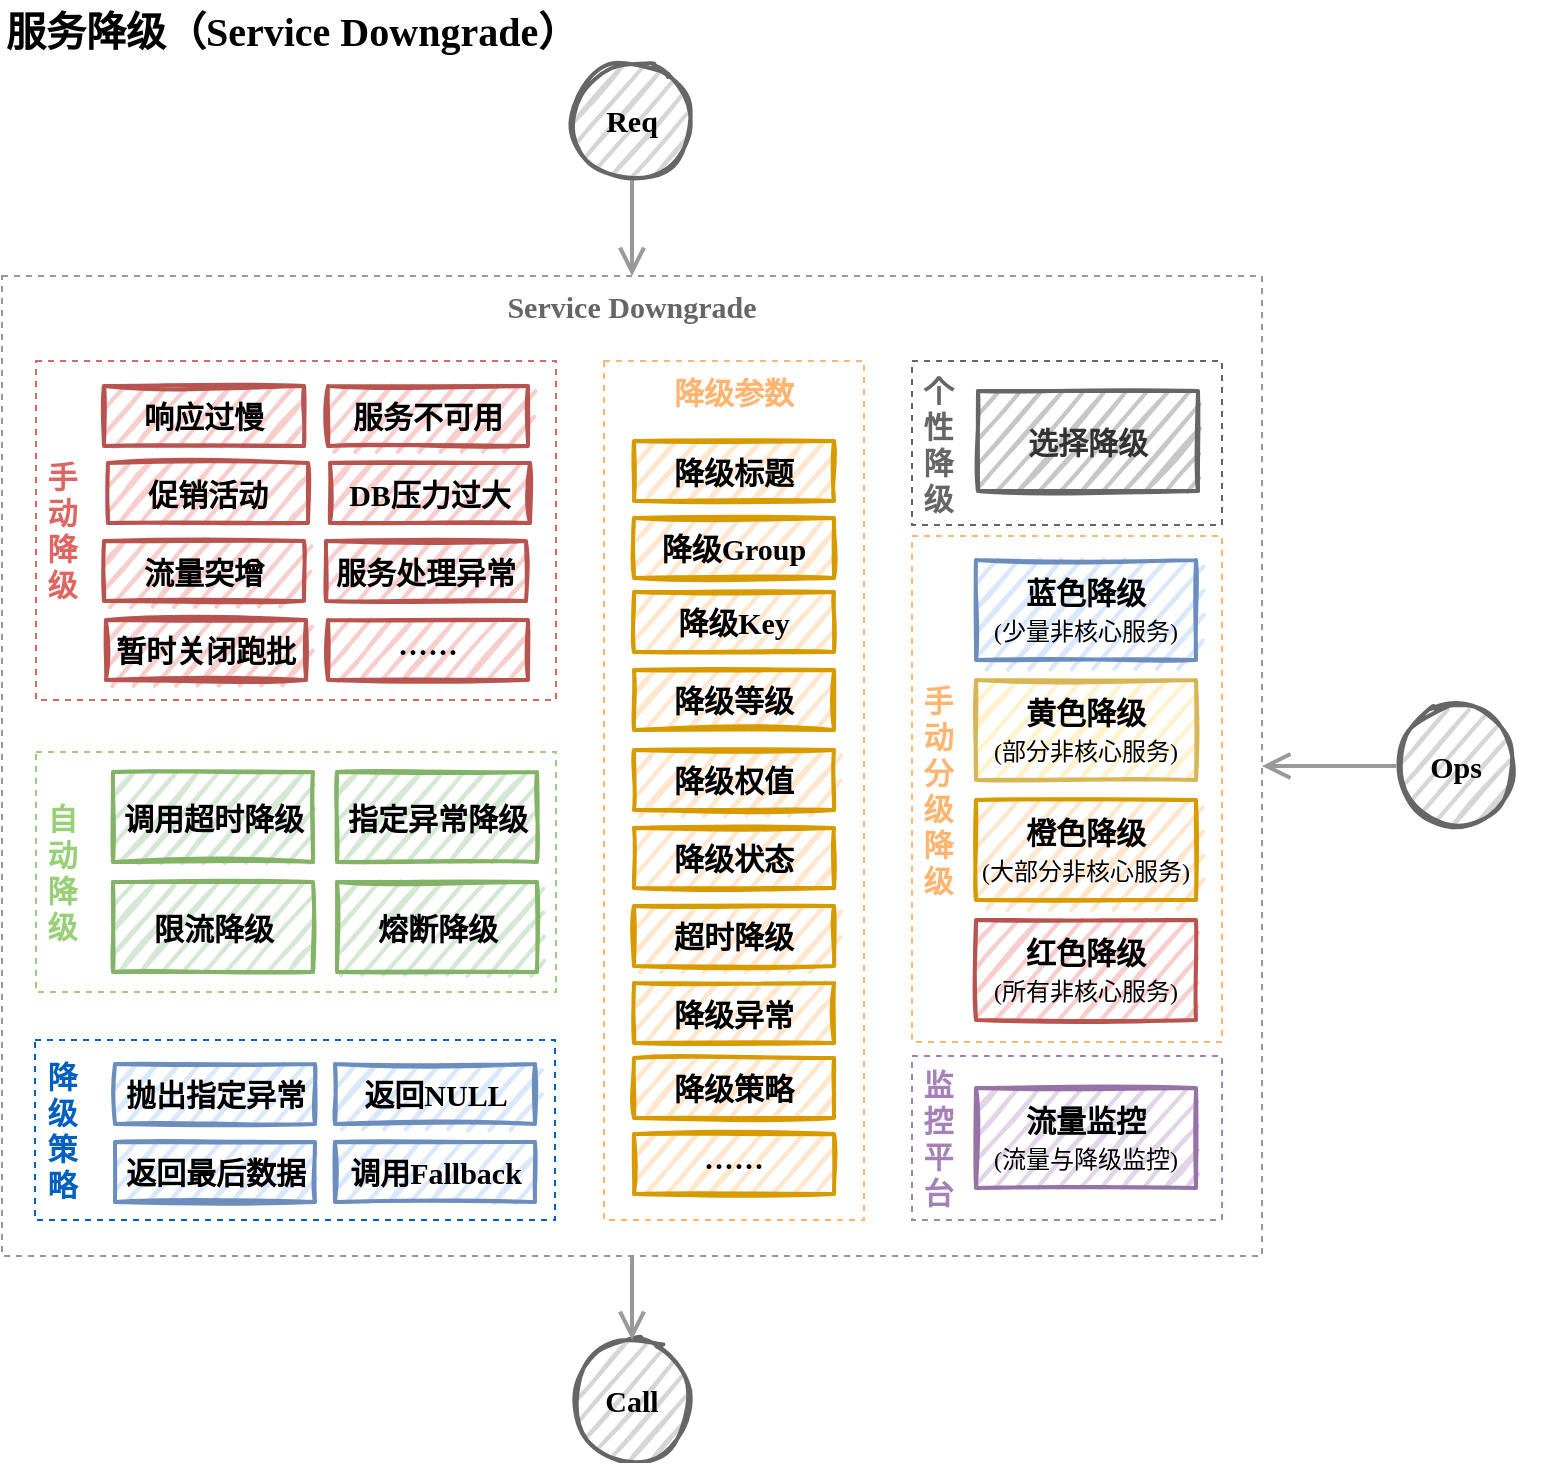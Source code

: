<mxfile version="13.9.9" type="device"><diagram id="91Y2fs9fGMTreFzMH5EW" name="第 1 页"><mxGraphModel dx="259" dy="-363" grid="1" gridSize="10" guides="1" tooltips="1" connect="1" arrows="1" fold="1" page="1" pageScale="1" pageWidth="827" pageHeight="1169" math="0" shadow="0"><root><mxCell id="0"/><mxCell id="1" parent="0"/><mxCell id="Y2HZ1yZ-WEyHkAilSgXK-1" value="" style="group" vertex="1" connectable="0" parent="1"><mxGeometry x="870" y="1230" width="761" height="730" as="geometry"/></mxCell><mxCell id="Y2HZ1yZ-WEyHkAilSgXK-2" value="&lt;b&gt;Service Downgrade&lt;/b&gt;" style="whiteSpace=wrap;html=1;fontFamily=Comic Sans MS;fontSize=15;strokeWidth=1;sketch=0;fillWeight=2;hachureGap=8;fillStyle=auto;dashed=1;fillColor=none;align=center;verticalAlign=top;strokeColor=#999999;fontColor=#666666;" vertex="1" parent="Y2HZ1yZ-WEyHkAilSgXK-1"><mxGeometry y="138" width="630" height="490" as="geometry"/></mxCell><mxCell id="Y2HZ1yZ-WEyHkAilSgXK-3" value="&lt;b&gt;&amp;nbsp;监&lt;br&gt;&amp;nbsp;控&lt;br&gt;&amp;nbsp;平&lt;br&gt;&amp;nbsp;台&lt;/b&gt;" style="whiteSpace=wrap;html=1;fontFamily=Comic Sans MS;fontSize=15;strokeWidth=1;sketch=0;fillWeight=2;hachureGap=8;fillStyle=auto;dashed=1;fillColor=none;align=left;verticalAlign=middle;strokeColor=#A680B8;fontColor=#A680B8;" vertex="1" parent="Y2HZ1yZ-WEyHkAilSgXK-1"><mxGeometry x="455" y="528" width="155" height="82" as="geometry"/></mxCell><mxCell id="Y2HZ1yZ-WEyHkAilSgXK-4" value="&lt;b&gt;&amp;nbsp;降&lt;br&gt;&amp;nbsp;级&lt;br&gt;&amp;nbsp;策&lt;br&gt;&amp;nbsp;略&lt;/b&gt;" style="whiteSpace=wrap;html=1;fontFamily=Comic Sans MS;fontSize=15;strokeWidth=1;sketch=0;fillWeight=2;hachureGap=8;fillStyle=auto;dashed=1;fillColor=none;align=left;verticalAlign=middle;fontColor=#0060BF;strokeColor=#0060BF;" vertex="1" parent="Y2HZ1yZ-WEyHkAilSgXK-1"><mxGeometry x="16.5" y="520" width="260" height="90" as="geometry"/></mxCell><mxCell id="Y2HZ1yZ-WEyHkAilSgXK-5" value="&lt;b&gt;&amp;nbsp;手&lt;br&gt;&amp;nbsp;动&lt;br&gt;&amp;nbsp;分&lt;br&gt;&amp;nbsp;级&lt;br&gt;&amp;nbsp;降&lt;br&gt;&amp;nbsp;级&lt;/b&gt;" style="whiteSpace=wrap;html=1;fontFamily=Comic Sans MS;fontSize=15;strokeWidth=1;sketch=0;fillWeight=2;hachureGap=8;fillStyle=auto;dashed=1;fillColor=none;align=left;verticalAlign=middle;strokeColor=#FFB570;fontColor=#FFB570;" vertex="1" parent="Y2HZ1yZ-WEyHkAilSgXK-1"><mxGeometry x="455" y="268" width="155" height="253" as="geometry"/></mxCell><mxCell id="Y2HZ1yZ-WEyHkAilSgXK-6" value="&lt;b&gt;&amp;nbsp;个&lt;br&gt;&amp;nbsp;性&lt;br&gt;&amp;nbsp;降&lt;br&gt;&amp;nbsp;级&lt;/b&gt;" style="whiteSpace=wrap;html=1;fontFamily=Comic Sans MS;fontSize=15;strokeWidth=1;sketch=0;fillWeight=2;hachureGap=8;fillStyle=auto;dashed=1;fillColor=none;align=left;verticalAlign=middle;strokeColor=#666666;fontColor=#666666;" vertex="1" parent="Y2HZ1yZ-WEyHkAilSgXK-1"><mxGeometry x="455" y="180.5" width="155" height="82" as="geometry"/></mxCell><mxCell id="Y2HZ1yZ-WEyHkAilSgXK-7" value="&lt;b&gt;&amp;nbsp;手&lt;br&gt;&amp;nbsp;动&lt;br&gt;&amp;nbsp;降&lt;br&gt;&amp;nbsp;级&lt;br&gt;&lt;/b&gt;" style="whiteSpace=wrap;html=1;fontFamily=Comic Sans MS;fontSize=15;strokeWidth=1;sketch=0;fillWeight=2;hachureGap=8;fillStyle=auto;dashed=1;fillColor=none;align=left;verticalAlign=middle;strokeColor=#DE6561;fontColor=#DE6561;" vertex="1" parent="Y2HZ1yZ-WEyHkAilSgXK-1"><mxGeometry x="17" y="180.5" width="260" height="169.5" as="geometry"/></mxCell><mxCell id="Y2HZ1yZ-WEyHkAilSgXK-8" value="" style="edgeStyle=orthogonalEdgeStyle;rounded=0;orthogonalLoop=1;jettySize=auto;html=1;fontFamily=Lucida Console;fontColor=#666666;entryX=0.5;entryY=0;entryDx=0;entryDy=0;endArrow=open;endFill=0;strokeWidth=2;endSize=10;startSize=10;strokeColor=#999999;" edge="1" parent="Y2HZ1yZ-WEyHkAilSgXK-1" source="Y2HZ1yZ-WEyHkAilSgXK-9" target="Y2HZ1yZ-WEyHkAilSgXK-2"><mxGeometry relative="1" as="geometry"><mxPoint x="357" y="120" as="targetPoint"/></mxGeometry></mxCell><mxCell id="Y2HZ1yZ-WEyHkAilSgXK-9" value="&lt;font color=&quot;#000000&quot;&gt;&lt;b&gt;Req&lt;/b&gt;&lt;/font&gt;" style="ellipse;whiteSpace=wrap;html=1;fontFamily=Comic Sans MS;fontSize=15;strokeColor=#666666;strokeWidth=2;sketch=1;fillWeight=2;hachureGap=8;fillStyle=auto;fontColor=#333333;fillColor=#D6D6D6;" vertex="1" parent="Y2HZ1yZ-WEyHkAilSgXK-1"><mxGeometry x="285" y="30" width="60" height="60" as="geometry"/></mxCell><mxCell id="Y2HZ1yZ-WEyHkAilSgXK-10" value="服务降级（Service Downgrade）" style="text;html=1;align=left;verticalAlign=middle;resizable=0;points=[];autosize=1;fontSize=20;fontFamily=Comic Sans MS;fontStyle=1;rotation=0;" vertex="1" parent="Y2HZ1yZ-WEyHkAilSgXK-1"><mxGeometry width="320" height="30" as="geometry"/></mxCell><mxCell id="Y2HZ1yZ-WEyHkAilSgXK-11" value="&lt;font color=&quot;#000000&quot;&gt;&lt;b&gt;Call&lt;/b&gt;&lt;/font&gt;" style="ellipse;whiteSpace=wrap;html=1;fontFamily=Comic Sans MS;fontSize=15;strokeColor=#666666;strokeWidth=2;sketch=1;fillWeight=2;hachureGap=8;fillStyle=auto;fontColor=#333333;fillColor=#D6D6D6;" vertex="1" parent="Y2HZ1yZ-WEyHkAilSgXK-1"><mxGeometry x="285" y="670" width="60" height="60" as="geometry"/></mxCell><mxCell id="Y2HZ1yZ-WEyHkAilSgXK-12" value="" style="edgeStyle=orthogonalEdgeStyle;rounded=0;orthogonalLoop=1;jettySize=auto;html=1;startSize=10;endArrow=open;endFill=0;endSize=10;strokeColor=#999999;strokeWidth=2;fontFamily=Lucida Console;fontColor=#666666;" edge="1" parent="Y2HZ1yZ-WEyHkAilSgXK-1" source="Y2HZ1yZ-WEyHkAilSgXK-2" target="Y2HZ1yZ-WEyHkAilSgXK-11"><mxGeometry relative="1" as="geometry"/></mxCell><mxCell id="Y2HZ1yZ-WEyHkAilSgXK-13" value="&lt;span style=&quot;font-size: 15px&quot;&gt;响应过慢&lt;/span&gt;" style="whiteSpace=wrap;html=1;fontFamily=Comic Sans MS;fontSize=15;strokeWidth=2;fillColor=#f8cecc;sketch=1;fillWeight=2;hachureGap=8;fillStyle=auto;strokeColor=#b85450;fontStyle=1" vertex="1" parent="Y2HZ1yZ-WEyHkAilSgXK-1"><mxGeometry x="51" y="193" width="100" height="30" as="geometry"/></mxCell><mxCell id="Y2HZ1yZ-WEyHkAilSgXK-14" value="&lt;span style=&quot;font-size: 15px&quot;&gt;服务不可用&lt;/span&gt;" style="whiteSpace=wrap;html=1;fontFamily=Comic Sans MS;fontSize=15;strokeWidth=2;fillColor=#f8cecc;sketch=1;fillWeight=2;hachureGap=8;fillStyle=auto;strokeColor=#b85450;fontStyle=1" vertex="1" parent="Y2HZ1yZ-WEyHkAilSgXK-1"><mxGeometry x="163" y="193" width="100" height="30" as="geometry"/></mxCell><mxCell id="Y2HZ1yZ-WEyHkAilSgXK-15" value="DB压力过大" style="whiteSpace=wrap;html=1;fontFamily=Comic Sans MS;fontSize=15;strokeWidth=2;fillColor=#f8cecc;sketch=1;fillWeight=2;hachureGap=8;fillStyle=auto;strokeColor=#b85450;fontStyle=1" vertex="1" parent="Y2HZ1yZ-WEyHkAilSgXK-1"><mxGeometry x="164" y="231.5" width="100" height="30" as="geometry"/></mxCell><mxCell id="Y2HZ1yZ-WEyHkAilSgXK-16" value="&lt;span style=&quot;font-size: 15px&quot;&gt;促销活动&lt;/span&gt;" style="whiteSpace=wrap;html=1;fontFamily=Comic Sans MS;fontSize=15;strokeWidth=2;fillColor=#f8cecc;sketch=1;fillWeight=2;hachureGap=8;fillStyle=auto;strokeColor=#b85450;fontStyle=1" vertex="1" parent="Y2HZ1yZ-WEyHkAilSgXK-1"><mxGeometry x="53" y="231.5" width="100" height="30" as="geometry"/></mxCell><mxCell id="Y2HZ1yZ-WEyHkAilSgXK-17" value="蓝色降级&lt;br&gt;&lt;font style=&quot;font-size: 12px ; font-weight: normal&quot;&gt;(少量非核心服务)&lt;/font&gt;" style="whiteSpace=wrap;html=1;fontFamily=Comic Sans MS;fontSize=15;strokeWidth=2;fillColor=#dae8fc;sketch=1;fillWeight=2;hachureGap=8;fillStyle=auto;strokeColor=#6c8ebf;fontStyle=1" vertex="1" parent="Y2HZ1yZ-WEyHkAilSgXK-1"><mxGeometry x="487" y="280" width="110" height="50" as="geometry"/></mxCell><mxCell id="Y2HZ1yZ-WEyHkAilSgXK-18" value="黄色降级&lt;br&gt;&lt;font style=&quot;font-size: 12px ; font-weight: normal&quot;&gt;(部分非核心服务)&lt;/font&gt;" style="whiteSpace=wrap;html=1;fontFamily=Comic Sans MS;fontSize=15;strokeWidth=2;fillColor=#fff2cc;sketch=1;fillWeight=2;hachureGap=8;fillStyle=auto;strokeColor=#d6b656;fontStyle=1" vertex="1" parent="Y2HZ1yZ-WEyHkAilSgXK-1"><mxGeometry x="487" y="340" width="110" height="50" as="geometry"/></mxCell><mxCell id="Y2HZ1yZ-WEyHkAilSgXK-19" value="橙色降级&lt;br&gt;&lt;font style=&quot;font-size: 12px ; font-weight: normal&quot;&gt;(大部分非核心服务)&lt;/font&gt;" style="whiteSpace=wrap;html=1;fontFamily=Comic Sans MS;fontSize=15;strokeWidth=2;fillColor=#ffe6cc;sketch=1;fillWeight=2;hachureGap=8;fillStyle=auto;strokeColor=#d79b00;fontStyle=1" vertex="1" parent="Y2HZ1yZ-WEyHkAilSgXK-1"><mxGeometry x="487" y="400" width="110" height="50" as="geometry"/></mxCell><mxCell id="Y2HZ1yZ-WEyHkAilSgXK-20" value="红色降级&lt;br&gt;&lt;font style=&quot;font-size: 12px ; font-weight: normal&quot;&gt;(所有非核心服务)&lt;/font&gt;" style="whiteSpace=wrap;html=1;fontFamily=Comic Sans MS;fontSize=15;strokeWidth=2;fillColor=#f8cecc;sketch=1;fillWeight=2;hachureGap=8;fillStyle=auto;strokeColor=#b85450;fontStyle=1" vertex="1" parent="Y2HZ1yZ-WEyHkAilSgXK-1"><mxGeometry x="487" y="460" width="110" height="50" as="geometry"/></mxCell><mxCell id="Y2HZ1yZ-WEyHkAilSgXK-21" value="" style="edgeStyle=orthogonalEdgeStyle;rounded=0;orthogonalLoop=1;jettySize=auto;html=1;startSize=10;endArrow=open;endFill=0;endSize=10;strokeColor=#999999;strokeWidth=2;fontFamily=Lucida Console;fontColor=#666666;entryX=1;entryY=0.5;entryDx=0;entryDy=0;" edge="1" parent="Y2HZ1yZ-WEyHkAilSgXK-1" source="Y2HZ1yZ-WEyHkAilSgXK-22" target="Y2HZ1yZ-WEyHkAilSgXK-2"><mxGeometry relative="1" as="geometry"/></mxCell><mxCell id="Y2HZ1yZ-WEyHkAilSgXK-22" value="&lt;font color=&quot;#000000&quot;&gt;&lt;b&gt;Ops&lt;/b&gt;&lt;/font&gt;" style="ellipse;whiteSpace=wrap;html=1;fontFamily=Comic Sans MS;fontSize=15;strokeColor=#666666;strokeWidth=2;sketch=1;fillWeight=2;hachureGap=8;fillStyle=auto;fontColor=#333333;fillColor=#D6D6D6;" vertex="1" parent="Y2HZ1yZ-WEyHkAilSgXK-1"><mxGeometry x="697" y="353" width="60" height="60" as="geometry"/></mxCell><mxCell id="Y2HZ1yZ-WEyHkAilSgXK-23" value="选择降级" style="whiteSpace=wrap;html=1;fontFamily=Comic Sans MS;fontSize=15;strokeWidth=2;sketch=1;fillWeight=2;hachureGap=8;fillStyle=auto;strokeColor=#666666;fontStyle=1;fontColor=#333333;fillColor=#C7C7C7;" vertex="1" parent="Y2HZ1yZ-WEyHkAilSgXK-1"><mxGeometry x="488" y="195.5" width="110" height="50" as="geometry"/></mxCell><mxCell id="Y2HZ1yZ-WEyHkAilSgXK-24" value="&lt;b&gt;&amp;nbsp;自&lt;br&gt;&amp;nbsp;动&lt;br&gt;&amp;nbsp;降&lt;br&gt;&amp;nbsp;级&lt;br&gt;&lt;/b&gt;" style="whiteSpace=wrap;html=1;fontFamily=Comic Sans MS;fontSize=15;strokeWidth=1;sketch=0;fillWeight=2;hachureGap=8;fillStyle=auto;dashed=1;fillColor=none;align=left;verticalAlign=middle;fontColor=#97D077;strokeColor=#97D077;" vertex="1" parent="Y2HZ1yZ-WEyHkAilSgXK-1"><mxGeometry x="17" y="376" width="260" height="120" as="geometry"/></mxCell><mxCell id="Y2HZ1yZ-WEyHkAilSgXK-25" value="调用超时降级" style="whiteSpace=wrap;html=1;fontFamily=Comic Sans MS;fontSize=15;strokeWidth=2;fillColor=#d5e8d4;sketch=1;fillWeight=2;hachureGap=8;fillStyle=auto;strokeColor=#82b366;fontStyle=1" vertex="1" parent="Y2HZ1yZ-WEyHkAilSgXK-1"><mxGeometry x="55.5" y="386" width="100" height="45" as="geometry"/></mxCell><mxCell id="Y2HZ1yZ-WEyHkAilSgXK-26" value="指定异常降级" style="whiteSpace=wrap;html=1;fontFamily=Comic Sans MS;fontSize=15;strokeWidth=2;fillColor=#d5e8d4;sketch=1;fillWeight=2;hachureGap=8;fillStyle=auto;strokeColor=#82b366;fontStyle=1" vertex="1" parent="Y2HZ1yZ-WEyHkAilSgXK-1"><mxGeometry x="167.5" y="386" width="100" height="45" as="geometry"/></mxCell><mxCell id="Y2HZ1yZ-WEyHkAilSgXK-27" value="熔断降级" style="whiteSpace=wrap;html=1;fontFamily=Comic Sans MS;fontSize=15;strokeWidth=2;fillColor=#d5e8d4;sketch=1;fillWeight=2;hachureGap=8;fillStyle=auto;strokeColor=#82b366;fontStyle=1" vertex="1" parent="Y2HZ1yZ-WEyHkAilSgXK-1"><mxGeometry x="167.5" y="441" width="100" height="45" as="geometry"/></mxCell><mxCell id="Y2HZ1yZ-WEyHkAilSgXK-28" value="&lt;span style=&quot;font-size: 15px&quot;&gt;限流降级&lt;/span&gt;" style="whiteSpace=wrap;html=1;fontFamily=Comic Sans MS;fontSize=15;strokeWidth=2;fillColor=#d5e8d4;sketch=1;fillWeight=2;hachureGap=8;fillStyle=auto;strokeColor=#82b366;fontStyle=1" vertex="1" parent="Y2HZ1yZ-WEyHkAilSgXK-1"><mxGeometry x="55.5" y="441" width="100" height="45" as="geometry"/></mxCell><mxCell id="Y2HZ1yZ-WEyHkAilSgXK-29" value="服务处理异常" style="whiteSpace=wrap;html=1;fontFamily=Comic Sans MS;fontSize=15;strokeWidth=2;fillColor=#f8cecc;sketch=1;fillWeight=2;hachureGap=8;fillStyle=auto;strokeColor=#b85450;fontStyle=1" vertex="1" parent="Y2HZ1yZ-WEyHkAilSgXK-1"><mxGeometry x="162" y="270.5" width="100" height="30" as="geometry"/></mxCell><mxCell id="Y2HZ1yZ-WEyHkAilSgXK-30" value="&lt;span style=&quot;font-size: 15px&quot;&gt;流量突增&lt;/span&gt;" style="whiteSpace=wrap;html=1;fontFamily=Comic Sans MS;fontSize=15;strokeWidth=2;fillColor=#f8cecc;sketch=1;fillWeight=2;hachureGap=8;fillStyle=auto;strokeColor=#b85450;fontStyle=1" vertex="1" parent="Y2HZ1yZ-WEyHkAilSgXK-1"><mxGeometry x="51" y="270.5" width="100" height="30" as="geometry"/></mxCell><mxCell id="Y2HZ1yZ-WEyHkAilSgXK-31" value="······" style="whiteSpace=wrap;html=1;fontFamily=Comic Sans MS;fontSize=15;strokeWidth=2;fillColor=#f8cecc;sketch=1;fillWeight=2;hachureGap=8;fillStyle=auto;strokeColor=#b85450;fontStyle=1" vertex="1" parent="Y2HZ1yZ-WEyHkAilSgXK-1"><mxGeometry x="163" y="310" width="100" height="30" as="geometry"/></mxCell><mxCell id="Y2HZ1yZ-WEyHkAilSgXK-32" value="&lt;span style=&quot;font-size: 15px&quot;&gt;暂时关闭跑批&lt;/span&gt;" style="whiteSpace=wrap;html=1;fontFamily=Comic Sans MS;fontSize=15;strokeWidth=2;fillColor=#f8cecc;sketch=1;fillWeight=2;hachureGap=8;fillStyle=auto;strokeColor=#b85450;fontStyle=1" vertex="1" parent="Y2HZ1yZ-WEyHkAilSgXK-1"><mxGeometry x="52" y="310" width="100" height="30" as="geometry"/></mxCell><mxCell id="Y2HZ1yZ-WEyHkAilSgXK-33" value="&lt;b&gt;降级参数&lt;/b&gt;" style="whiteSpace=wrap;html=1;fontFamily=Comic Sans MS;fontSize=15;strokeWidth=1;sketch=0;fillWeight=2;hachureGap=8;fillStyle=auto;dashed=1;fillColor=none;align=center;verticalAlign=top;strokeColor=#FFB570;fontColor=#FFB570;" vertex="1" parent="Y2HZ1yZ-WEyHkAilSgXK-1"><mxGeometry x="301" y="180.5" width="130" height="429.5" as="geometry"/></mxCell><mxCell id="Y2HZ1yZ-WEyHkAilSgXK-34" value="降级Group" style="whiteSpace=wrap;html=1;fontFamily=Comic Sans MS;fontSize=15;strokeWidth=2;sketch=1;fillWeight=2;hachureGap=8;fillStyle=auto;fontStyle=1;fillColor=#ffe6cc;strokeColor=#d79b00;" vertex="1" parent="Y2HZ1yZ-WEyHkAilSgXK-1"><mxGeometry x="316" y="259" width="100" height="30" as="geometry"/></mxCell><mxCell id="Y2HZ1yZ-WEyHkAilSgXK-35" value="降级权值" style="whiteSpace=wrap;html=1;fontFamily=Comic Sans MS;fontSize=15;strokeWidth=2;sketch=1;fillWeight=2;hachureGap=8;fillStyle=auto;fontStyle=1;fillColor=#ffe6cc;strokeColor=#d79b00;" vertex="1" parent="Y2HZ1yZ-WEyHkAilSgXK-1"><mxGeometry x="316" y="375" width="100" height="30" as="geometry"/></mxCell><mxCell id="Y2HZ1yZ-WEyHkAilSgXK-36" value="降级等级" style="whiteSpace=wrap;html=1;fontFamily=Comic Sans MS;fontSize=15;strokeWidth=2;sketch=1;fillWeight=2;hachureGap=8;fillStyle=auto;fontStyle=1;fillColor=#ffe6cc;strokeColor=#d79b00;" vertex="1" parent="Y2HZ1yZ-WEyHkAilSgXK-1"><mxGeometry x="316" y="335" width="100" height="30" as="geometry"/></mxCell><mxCell id="Y2HZ1yZ-WEyHkAilSgXK-37" value="降级Key" style="whiteSpace=wrap;html=1;fontFamily=Comic Sans MS;fontSize=15;strokeWidth=2;sketch=1;fillWeight=2;hachureGap=8;fillStyle=auto;fontStyle=1;fillColor=#ffe6cc;strokeColor=#d79b00;" vertex="1" parent="Y2HZ1yZ-WEyHkAilSgXK-1"><mxGeometry x="316" y="296" width="100" height="30" as="geometry"/></mxCell><mxCell id="Y2HZ1yZ-WEyHkAilSgXK-38" style="edgeStyle=orthogonalEdgeStyle;rounded=0;orthogonalLoop=1;jettySize=auto;html=1;exitX=0.5;exitY=1;exitDx=0;exitDy=0;fontFamily=Lucida Console;fontColor=#000000;fillColor=#d5e8d4;strokeColor=#82b366;" edge="1" parent="Y2HZ1yZ-WEyHkAilSgXK-1"><mxGeometry relative="1" as="geometry"><mxPoint x="761" y="561.75" as="sourcePoint"/><mxPoint x="761" y="561.75" as="targetPoint"/></mxGeometry></mxCell><mxCell id="Y2HZ1yZ-WEyHkAilSgXK-39" value="抛出指定异常" style="whiteSpace=wrap;html=1;fontFamily=Comic Sans MS;fontSize=15;strokeWidth=2;fillColor=#dae8fc;sketch=1;fillWeight=2;hachureGap=8;fillStyle=auto;strokeColor=#6c8ebf;fontStyle=1" vertex="1" parent="Y2HZ1yZ-WEyHkAilSgXK-1"><mxGeometry x="56.5" y="532" width="100" height="30" as="geometry"/></mxCell><mxCell id="Y2HZ1yZ-WEyHkAilSgXK-40" value="&lt;span style=&quot;font-size: 15px&quot;&gt;返回NULL&lt;/span&gt;" style="whiteSpace=wrap;html=1;fontFamily=Comic Sans MS;fontSize=15;strokeWidth=2;fillColor=#dae8fc;sketch=1;fillWeight=2;hachureGap=8;fillStyle=auto;strokeColor=#6c8ebf;fontStyle=1" vertex="1" parent="Y2HZ1yZ-WEyHkAilSgXK-1"><mxGeometry x="166.5" y="532" width="100" height="30" as="geometry"/></mxCell><mxCell id="Y2HZ1yZ-WEyHkAilSgXK-41" value="&lt;span style=&quot;font-size: 15px&quot;&gt;调用Fallback&lt;/span&gt;" style="whiteSpace=wrap;html=1;fontFamily=Comic Sans MS;fontSize=15;strokeWidth=2;fillColor=#dae8fc;sketch=1;fillWeight=2;hachureGap=8;fillStyle=auto;strokeColor=#6c8ebf;fontStyle=1" vertex="1" parent="Y2HZ1yZ-WEyHkAilSgXK-1"><mxGeometry x="166.5" y="571" width="100" height="30" as="geometry"/></mxCell><mxCell id="Y2HZ1yZ-WEyHkAilSgXK-42" value="&lt;span style=&quot;font-size: 15px&quot;&gt;返回最后数据&lt;/span&gt;" style="whiteSpace=wrap;html=1;fontFamily=Comic Sans MS;fontSize=15;strokeWidth=2;fillColor=#dae8fc;sketch=1;fillWeight=2;hachureGap=8;fillStyle=auto;strokeColor=#6c8ebf;fontStyle=1" vertex="1" parent="Y2HZ1yZ-WEyHkAilSgXK-1"><mxGeometry x="56.5" y="571" width="100" height="30" as="geometry"/></mxCell><mxCell id="Y2HZ1yZ-WEyHkAilSgXK-43" style="edgeStyle=orthogonalEdgeStyle;rounded=0;orthogonalLoop=1;jettySize=auto;html=1;exitX=0.5;exitY=1;exitDx=0;exitDy=0;fontFamily=Lucida Console;fontColor=#000000;fillColor=#dae8fc;strokeColor=#6c8ebf;" edge="1" parent="Y2HZ1yZ-WEyHkAilSgXK-1"><mxGeometry relative="1" as="geometry"><mxPoint x="151.5" y="586" as="sourcePoint"/><mxPoint x="151.5" y="586" as="targetPoint"/></mxGeometry></mxCell><mxCell id="Y2HZ1yZ-WEyHkAilSgXK-44" value="流量监控&lt;br&gt;&lt;font style=&quot;font-size: 12px ; font-weight: normal&quot;&gt;(流量与降级监控)&lt;/font&gt;" style="whiteSpace=wrap;html=1;fontFamily=Comic Sans MS;fontSize=15;strokeWidth=2;fillColor=#e1d5e7;sketch=1;fillWeight=2;hachureGap=8;fillStyle=auto;strokeColor=#9673a6;fontStyle=1;" vertex="1" parent="Y2HZ1yZ-WEyHkAilSgXK-1"><mxGeometry x="487" y="544" width="110" height="50" as="geometry"/></mxCell><mxCell id="Y2HZ1yZ-WEyHkAilSgXK-45" value="降级状态" style="whiteSpace=wrap;html=1;fontFamily=Comic Sans MS;fontSize=15;strokeWidth=2;sketch=1;fillWeight=2;hachureGap=8;fillStyle=auto;fontStyle=1;fillColor=#ffe6cc;strokeColor=#d79b00;" vertex="1" parent="Y2HZ1yZ-WEyHkAilSgXK-1"><mxGeometry x="316" y="414" width="100" height="30" as="geometry"/></mxCell><mxCell id="Y2HZ1yZ-WEyHkAilSgXK-46" value="降级策略" style="whiteSpace=wrap;html=1;fontFamily=Comic Sans MS;fontSize=15;strokeWidth=2;sketch=1;fillWeight=2;hachureGap=8;fillStyle=auto;fontStyle=1;fillColor=#ffe6cc;strokeColor=#d79b00;" vertex="1" parent="Y2HZ1yZ-WEyHkAilSgXK-1"><mxGeometry x="316" y="529" width="100" height="30" as="geometry"/></mxCell><mxCell id="Y2HZ1yZ-WEyHkAilSgXK-47" value="降级异常" style="whiteSpace=wrap;html=1;fontFamily=Comic Sans MS;fontSize=15;strokeWidth=2;sketch=1;fillWeight=2;hachureGap=8;fillStyle=auto;fontStyle=1;fillColor=#ffe6cc;strokeColor=#d79b00;" vertex="1" parent="Y2HZ1yZ-WEyHkAilSgXK-1"><mxGeometry x="316" y="491.5" width="100" height="30" as="geometry"/></mxCell><mxCell id="Y2HZ1yZ-WEyHkAilSgXK-48" value="超时降级" style="whiteSpace=wrap;html=1;fontFamily=Comic Sans MS;fontSize=15;strokeWidth=2;sketch=1;fillWeight=2;hachureGap=8;fillStyle=auto;fontStyle=1;fillColor=#ffe6cc;strokeColor=#d79b00;" vertex="1" parent="Y2HZ1yZ-WEyHkAilSgXK-1"><mxGeometry x="316" y="453" width="100" height="30" as="geometry"/></mxCell><mxCell id="Y2HZ1yZ-WEyHkAilSgXK-49" value="······" style="whiteSpace=wrap;html=1;fontFamily=Comic Sans MS;fontSize=15;strokeWidth=2;sketch=1;fillWeight=2;hachureGap=8;fillStyle=auto;fontStyle=1;fillColor=#ffe6cc;strokeColor=#d79b00;" vertex="1" parent="Y2HZ1yZ-WEyHkAilSgXK-1"><mxGeometry x="316" y="567" width="100" height="30" as="geometry"/></mxCell><mxCell id="Y2HZ1yZ-WEyHkAilSgXK-50" value="降级标题" style="whiteSpace=wrap;html=1;fontFamily=Comic Sans MS;fontSize=15;strokeWidth=2;sketch=1;fillWeight=2;hachureGap=8;fillStyle=auto;fontStyle=1;fillColor=#ffe6cc;strokeColor=#d79b00;" vertex="1" parent="Y2HZ1yZ-WEyHkAilSgXK-1"><mxGeometry x="316" y="220.5" width="100" height="30" as="geometry"/></mxCell></root></mxGraphModel></diagram></mxfile>